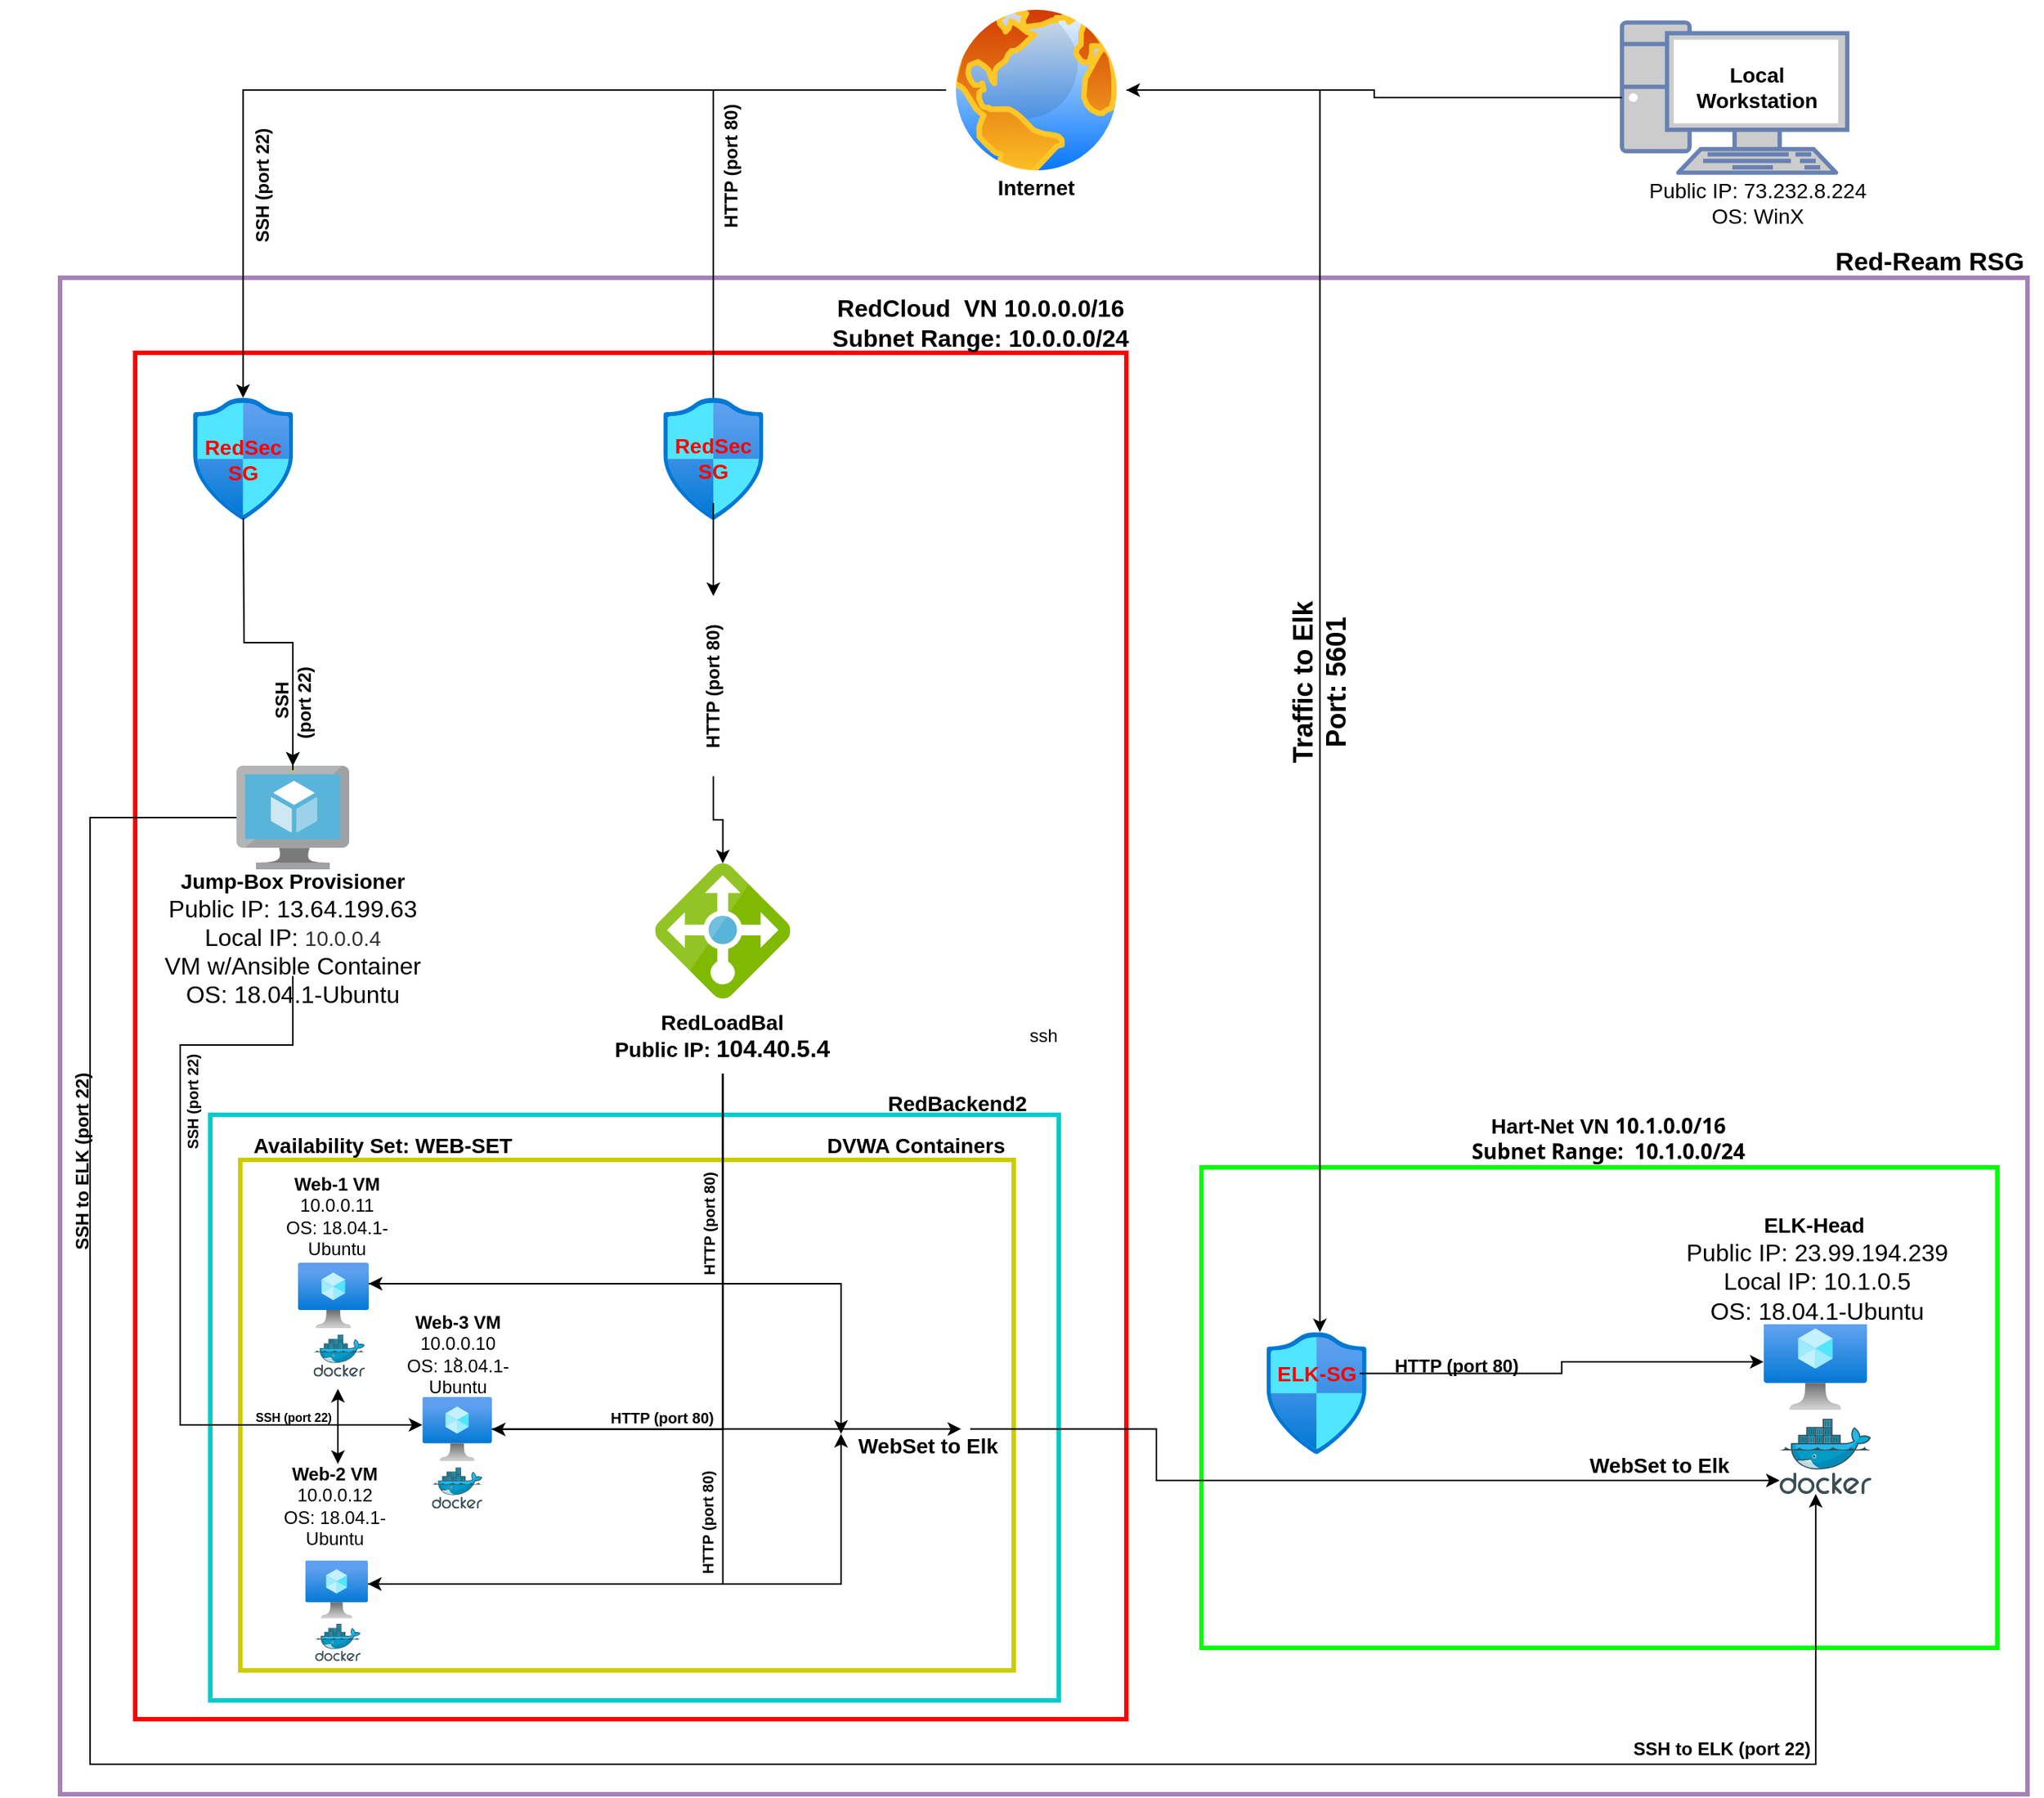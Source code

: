 <mxfile version="14.4.3" type="device"><diagram id="DOoQwO1xj8pVXRSFZuwf" name="Page-1"><mxGraphModel dx="1209" dy="627" grid="1" gridSize="10" guides="1" tooltips="1" connect="1" arrows="1" fold="1" page="1" pageScale="1" pageWidth="850" pageHeight="1100" math="0" shadow="0"><root><mxCell id="0"/><mxCell id="1" parent="0"/><mxCell id="IjSBgWSyNSszhUo6INS5-1" value="ssh" style="rounded=0;whiteSpace=wrap;html=1;fillColor=none;strokeColor=#A680B8;strokeWidth=3;" parent="1" vertex="1"><mxGeometry x="140" y="200" width="1310" height="1010" as="geometry"/></mxCell><mxCell id="IjSBgWSyNSszhUo6INS5-2" value="" style="rounded=0;whiteSpace=wrap;html=1;fillColor=none;strokeColor=#FF0000;strokeWidth=3;" parent="1" vertex="1"><mxGeometry x="190" y="250" width="660" height="910" as="geometry"/></mxCell><mxCell id="BYoWsbZ0JLzjnbYp8zpn-26" value="" style="rounded=0;whiteSpace=wrap;html=1;fillColor=none;strokeColor=#00CCCC;strokeWidth=3;" parent="1" vertex="1"><mxGeometry x="240" y="757.5" width="565" height="390" as="geometry"/></mxCell><mxCell id="BYoWsbZ0JLzjnbYp8zpn-49" value="" style="rounded=0;whiteSpace=wrap;html=1;fillColor=none;strokeColor=#CCCC00;strokeWidth=3;" parent="1" vertex="1"><mxGeometry x="260" y="787.5" width="515" height="340" as="geometry"/></mxCell><mxCell id="Sz56KbdWeMuLrCVz_roD-2" value="" style="rounded=0;whiteSpace=wrap;html=1;fillColor=none;strokeColor=#00FF00;strokeWidth=3;" parent="1" vertex="1"><mxGeometry x="900" y="792.5" width="530" height="320" as="geometry"/></mxCell><mxCell id="Sz56KbdWeMuLrCVz_roD-3" value="&lt;b style=&quot;font-size: 14px&quot;&gt;Hart-Net&amp;nbsp;&lt;/b&gt;&lt;b style=&quot;font-size: 14px&quot;&gt;VN &lt;font face=&quot;az_ea_font, Segoe UI, az_font, system-ui, -apple-system, BlinkMacSystemFont, Roboto, Oxygen, Ubuntu, Cantarell, Open Sans, Helvetica Neue, sans-serif&quot; style=&quot;font-size: 14px&quot;&gt;&lt;span style=&quot;background-color: rgb(255 , 255 , 255) ; font-size: 14px&quot;&gt;10.1.0.0/16&lt;br&gt;&lt;/span&gt;&lt;/font&gt;&lt;/b&gt;&lt;b style=&quot;font-size: 14px&quot;&gt;&lt;font face=&quot;az_ea_font, Segoe UI, az_font, system-ui, -apple-system, BlinkMacSystemFont, Roboto, Oxygen, Ubuntu, Cantarell, Open Sans, Helvetica Neue, sans-serif&quot; style=&quot;font-size: 14px&quot;&gt;&lt;span style=&quot;background-color: rgb(255 , 255 , 255) ; font-size: 14px&quot;&gt;Subnet Range:&amp;nbsp; 10.1.0.0/24&lt;/span&gt;&lt;/font&gt;&lt;/b&gt;&lt;b style=&quot;font-size: 14px&quot;&gt;&lt;br style=&quot;font-size: 14px&quot;&gt;&lt;/b&gt;" style="text;html=1;strokeColor=none;fillColor=none;align=center;verticalAlign=middle;whiteSpace=wrap;rounded=0;fontSize=14;" parent="1" vertex="1"><mxGeometry x="992" y="747.5" width="358" height="50" as="geometry"/></mxCell><mxCell id="IjSBgWSyNSszhUo6INS5-3" value="Red-Ream RSG" style="text;html=1;strokeColor=none;fillColor=none;align=center;verticalAlign=middle;whiteSpace=wrap;rounded=0;fontSize=17;fontStyle=1" parent="1" vertex="1"><mxGeometry x="1310" y="180" width="150" height="20" as="geometry"/></mxCell><mxCell id="IjSBgWSyNSszhUo6INS5-6" value="RedCloud&amp;nbsp; VN 10.0.0.0/16&lt;br style=&quot;font-size: 16px;&quot;&gt;Subnet Range: 10.0.0.0/24" style="text;html=1;strokeColor=none;fillColor=none;align=center;verticalAlign=middle;whiteSpace=wrap;rounded=0;fontSize=16;fontStyle=1" parent="1" vertex="1"><mxGeometry x="642.5" y="210" width="220" height="40" as="geometry"/></mxCell><mxCell id="IjSBgWSyNSszhUo6INS5-15" style="edgeStyle=orthogonalEdgeStyle;rounded=0;orthogonalLoop=1;jettySize=auto;html=1;fontSize=14;" parent="1" source="IjSBgWSyNSszhUo6INS5-12" target="IjSBgWSyNSszhUo6INS5-8" edge="1"><mxGeometry relative="1" as="geometry"><mxPoint x="650" y="190" as="targetPoint"/></mxGeometry></mxCell><mxCell id="Sz56KbdWeMuLrCVz_roD-10" style="edgeStyle=orthogonalEdgeStyle;rounded=0;orthogonalLoop=1;jettySize=auto;html=1;" parent="1" source="IjSBgWSyNSszhUo6INS5-12" target="Sz56KbdWeMuLrCVz_roD-9" edge="1"><mxGeometry relative="1" as="geometry"/></mxCell><mxCell id="q-Yv8kEIPbWHQzRfQvus-49" style="edgeStyle=orthogonalEdgeStyle;rounded=0;orthogonalLoop=1;jettySize=auto;html=1;fontSize=10;" parent="1" source="IjSBgWSyNSszhUo6INS5-12" target="BYoWsbZ0JLzjnbYp8zpn-39" edge="1"><mxGeometry relative="1" as="geometry"/></mxCell><mxCell id="IjSBgWSyNSszhUo6INS5-12" value="" style="aspect=fixed;perimeter=ellipsePerimeter;html=1;align=center;shadow=0;dashed=0;spacingTop=3;image;image=img/lib/active_directory/internet_globe.svg;fillColor=none;fontSize=14;" parent="1" vertex="1"><mxGeometry x="730" y="15" width="120" height="120" as="geometry"/></mxCell><mxCell id="BYoWsbZ0JLzjnbYp8zpn-5" value="Internet" style="text;html=1;strokeColor=none;fillColor=none;align=center;verticalAlign=middle;whiteSpace=wrap;rounded=0;fontStyle=1;fontSize=14;" parent="1" vertex="1"><mxGeometry x="735" y="130" width="110" height="20" as="geometry"/></mxCell><mxCell id="BYoWsbZ0JLzjnbYp8zpn-18" value="" style="group" parent="1" vertex="1" connectable="0"><mxGeometry x="530" y="590" width="150" height="140" as="geometry"/></mxCell><mxCell id="IjSBgWSyNSszhUo6INS5-16" value="" style="aspect=fixed;html=1;points=[];align=center;image;fontSize=12;image=img/lib/mscae/Load_Balancer_feature.svg;fillColor=none;" parent="BYoWsbZ0JLzjnbYp8zpn-18" vertex="1"><mxGeometry x="6.25" width="90" height="90" as="geometry"/></mxCell><mxCell id="IjSBgWSyNSszhUo6INS5-32" value="RedLoadBal&lt;br&gt;Public IP:&amp;nbsp;&lt;span style=&quot;font-family: &amp;#34;az_ea_font&amp;#34; , &amp;#34;segoe ui&amp;#34; , &amp;#34;az_font&amp;#34; , , , &amp;#34;blinkmacsystemfont&amp;#34; , &amp;#34;roboto&amp;#34; , &amp;#34;oxygen&amp;#34; , &amp;#34;ubuntu&amp;#34; , &amp;#34;cantarell&amp;#34; , &amp;#34;open sans&amp;#34; , &amp;#34;helvetica neue&amp;#34; , sans-serif ; font-size: 16px ; background-color: rgb(255 , 255 , 255)&quot;&gt;104.40.5.4&lt;/span&gt;" style="text;html=1;strokeColor=none;fillColor=none;align=center;verticalAlign=middle;whiteSpace=wrap;rounded=0;fontSize=14;fontStyle=1" parent="BYoWsbZ0JLzjnbYp8zpn-18" vertex="1"><mxGeometry x="-30.62" y="90" width="163.75" height="50" as="geometry"/></mxCell><mxCell id="BYoWsbZ0JLzjnbYp8zpn-19" value="&amp;nbsp;SSH (port 22)" style="text;html=1;strokeColor=none;fillColor=none;align=center;verticalAlign=middle;whiteSpace=wrap;rounded=0;rotation=-90;fontStyle=1" parent="1" vertex="1"><mxGeometry x="230" y="120" width="90" height="40" as="geometry"/></mxCell><mxCell id="BYoWsbZ0JLzjnbYp8zpn-23" value="" style="group" parent="1" vertex="1" connectable="0"><mxGeometry x="100" y="280" width="250" height="110" as="geometry"/></mxCell><mxCell id="BYoWsbZ0JLzjnbYp8zpn-6" value="" style="group" parent="BYoWsbZ0JLzjnbYp8zpn-23" vertex="1" connectable="0"><mxGeometry width="195.273" height="85.938" as="geometry"/></mxCell><mxCell id="IjSBgWSyNSszhUo6INS5-8" value="" style="aspect=fixed;html=1;points=[];align=center;image;fontSize=12;image=img/lib/azure2/networking/Network_Security_Groups.svg;fillColor=none;" parent="BYoWsbZ0JLzjnbYp8zpn-6" vertex="1"><mxGeometry x="128.42" width="66.852" height="81.17" as="geometry"/></mxCell><mxCell id="BYoWsbZ0JLzjnbYp8zpn-94" value="&lt;b&gt;&lt;font color=&quot;#ff0000&quot;&gt;RedSec SG&lt;/font&gt;&lt;/b&gt;" style="text;html=1;strokeColor=none;fillColor=none;align=center;verticalAlign=middle;whiteSpace=wrap;rounded=0;fontSize=14;container=1;" parent="BYoWsbZ0JLzjnbYp8zpn-6" vertex="1"><mxGeometry x="132.98" y="11" width="57.73" height="60" as="geometry"><mxRectangle x="90" y="71.43" width="130" height="20" as="alternateBounds"/></mxGeometry></mxCell><mxCell id="BYoWsbZ0JLzjnbYp8zpn-27" value="&lt;b style=&quot;font-size: 14px&quot;&gt;RedBackend2&lt;/b&gt;" style="text;html=1;strokeColor=none;fillColor=none;align=center;verticalAlign=middle;whiteSpace=wrap;rounded=0;fontSize=14;" parent="1" vertex="1"><mxGeometry x="670" y="730" width="135" height="40" as="geometry"/></mxCell><mxCell id="BYoWsbZ0JLzjnbYp8zpn-30" value="" style="group" parent="1" vertex="1" connectable="0"><mxGeometry x="190" y="525" width="210" height="140" as="geometry"/></mxCell><mxCell id="IjSBgWSyNSszhUo6INS5-19" value="" style="aspect=fixed;html=1;points=[];align=center;image;fontSize=12;image=img/lib/mscae/Virtual_Machine.svg;fillColor=none;" parent="BYoWsbZ0JLzjnbYp8zpn-30" vertex="1"><mxGeometry x="67.5" width="75" height="69" as="geometry"/></mxCell><mxCell id="IjSBgWSyNSszhUo6INS5-33" value="Jump-Box Provisioner&lt;br&gt;&lt;span style=&quot;font-weight: normal ; font-size: 16px ; background-color: rgb(255 , 255 , 255)&quot;&gt;Public IP: 13.64.199.63&lt;br&gt;Local IP:&amp;nbsp;&lt;/span&gt;&lt;span style=&quot;font-weight: normal ; color: rgb(50 , 49 , 48) ; background-color: rgb(255 , 255 , 255)&quot;&gt;&lt;font style=&quot;font-size: 14px&quot;&gt;10.0.0.4&lt;br&gt;&lt;/font&gt;&lt;/span&gt;&lt;span style=&quot;background-color: rgb(255 , 255 , 255)&quot;&gt;&lt;span style=&quot;font-weight: normal&quot;&gt;&lt;span style=&quot;font-size: 16px&quot;&gt;VM w/Ansible Container&lt;/span&gt;&lt;br&gt;&lt;span style=&quot;font-size: 16px&quot;&gt;OS: 18.04.1-Ubuntu&lt;/span&gt;&lt;/span&gt;&lt;br&gt;&lt;/span&gt;" style="text;html=1;strokeColor=none;fillColor=none;align=center;verticalAlign=middle;whiteSpace=wrap;rounded=0;fontSize=14;fontStyle=1" parent="BYoWsbZ0JLzjnbYp8zpn-30" vertex="1"><mxGeometry y="90" width="210" height="50" as="geometry"/></mxCell><mxCell id="BYoWsbZ0JLzjnbYp8zpn-31" style="edgeStyle=orthogonalEdgeStyle;rounded=0;orthogonalLoop=1;jettySize=auto;html=1;" parent="1" source="BYoWsbZ0JLzjnbYp8zpn-32" target="IjSBgWSyNSszhUo6INS5-19" edge="1"><mxGeometry relative="1" as="geometry"/></mxCell><mxCell id="BYoWsbZ0JLzjnbYp8zpn-33" value="" style="group;fontSize=14;" parent="1" vertex="1" connectable="0"><mxGeometry x="1180" y="30" width="150" height="100" as="geometry"/></mxCell><mxCell id="BYoWsbZ0JLzjnbYp8zpn-1" value="" style="fontColor=#0066CC;verticalAlign=top;verticalLabelPosition=bottom;labelPosition=center;align=center;html=1;outlineConnect=0;fillColor=#CCCCCC;strokeColor=#6881B3;gradientColor=none;gradientDirection=north;strokeWidth=2;shape=mxgraph.networks.pc;" parent="BYoWsbZ0JLzjnbYp8zpn-33" vertex="1"><mxGeometry width="150" height="100" as="geometry"/></mxCell><mxCell id="BYoWsbZ0JLzjnbYp8zpn-3" value="Local Workstation" style="text;html=1;strokeColor=none;fillColor=none;align=center;verticalAlign=middle;whiteSpace=wrap;rounded=0;fontStyle=1;fontSize=14;" parent="BYoWsbZ0JLzjnbYp8zpn-33" vertex="1"><mxGeometry x="30" y="14.286" width="120" height="57.143" as="geometry"/></mxCell><mxCell id="BYoWsbZ0JLzjnbYp8zpn-34" style="edgeStyle=orthogonalEdgeStyle;rounded=0;orthogonalLoop=1;jettySize=auto;html=1;entryX=1;entryY=0.5;entryDx=0;entryDy=0;" parent="1" source="BYoWsbZ0JLzjnbYp8zpn-1" target="IjSBgWSyNSszhUo6INS5-12" edge="1"><mxGeometry relative="1" as="geometry"/></mxCell><mxCell id="q-Yv8kEIPbWHQzRfQvus-2" value="&lt;span style=&quot;font-size: 14px;&quot;&gt;Public IP: 73.232.8.224&lt;br style=&quot;font-size: 14px;&quot;&gt;OS: WinX&lt;/span&gt;" style="edgeLabel;html=1;align=center;verticalAlign=middle;resizable=0;points=[];labelBackgroundColor=none;fontStyle=0;fontSize=14;" parent="BYoWsbZ0JLzjnbYp8zpn-34" vertex="1" connectable="0"><mxGeometry x="-0.433" y="5" relative="1" as="geometry"><mxPoint x="185.17" y="64.97" as="offset"/></mxGeometry></mxCell><mxCell id="q-Yv8kEIPbWHQzRfQvus-3" value="Traffic to Elk&lt;br style=&quot;font-size: 18px&quot;&gt;Port: 5601" style="edgeLabel;html=1;align=center;verticalAlign=middle;resizable=0;points=[];labelBackgroundColor=none;fontStyle=1;fontSize=18;rotation=-90;" parent="BYoWsbZ0JLzjnbYp8zpn-34" vertex="1" connectable="0"><mxGeometry x="-0.433" y="5" relative="1" as="geometry"><mxPoint x="-106.29" y="385" as="offset"/></mxGeometry></mxCell><mxCell id="BYoWsbZ0JLzjnbYp8zpn-36" value="" style="group" parent="1" vertex="1" connectable="0"><mxGeometry x="413.13" y="280" width="250" height="110" as="geometry"/></mxCell><mxCell id="BYoWsbZ0JLzjnbYp8zpn-37" value="" style="group" parent="BYoWsbZ0JLzjnbYp8zpn-36" vertex="1" connectable="0"><mxGeometry width="195.273" height="85.938" as="geometry"/></mxCell><mxCell id="BYoWsbZ0JLzjnbYp8zpn-38" value="" style="aspect=fixed;html=1;points=[];align=center;image;fontSize=12;image=img/lib/azure2/networking/Network_Security_Groups.svg;fillColor=none;" parent="BYoWsbZ0JLzjnbYp8zpn-37" vertex="1"><mxGeometry x="128.42" width="66.852" height="81.17" as="geometry"/></mxCell><mxCell id="BYoWsbZ0JLzjnbYp8zpn-39" value="&lt;b&gt;&lt;font color=&quot;#ff0000&quot;&gt;RedSec SG&lt;/font&gt;&lt;/b&gt;" style="text;html=1;strokeColor=none;fillColor=none;align=center;verticalAlign=middle;whiteSpace=wrap;rounded=0;fontSize=14;container=1;" parent="BYoWsbZ0JLzjnbYp8zpn-37" vertex="1"><mxGeometry x="132.98" y="10" width="57.73" height="60" as="geometry"><mxRectangle x="90" y="71.43" width="130" height="20" as="alternateBounds"/></mxGeometry></mxCell><mxCell id="BYoWsbZ0JLzjnbYp8zpn-47" value="HTTP (port 80)" style="text;html=1;strokeColor=none;fillColor=none;align=center;verticalAlign=middle;whiteSpace=wrap;rounded=0;fontStyle=1;rotation=-90;fontSize=12;" parent="1" vertex="1"><mxGeometry x="527.5" y="111" width="119" height="30" as="geometry"/></mxCell><mxCell id="BYoWsbZ0JLzjnbYp8zpn-50" value="&lt;b style=&quot;font-size: 14px;&quot;&gt;Availability Set: WEB-SET&lt;br style=&quot;font-size: 14px;&quot;&gt;&lt;/b&gt;" style="text;html=1;strokeColor=none;fillColor=none;align=center;verticalAlign=middle;whiteSpace=wrap;rounded=0;fontSize=14;" parent="1" vertex="1"><mxGeometry x="260" y="757.5" width="190" height="40" as="geometry"/></mxCell><mxCell id="BYoWsbZ0JLzjnbYp8zpn-72" value="&lt;font style=&quot;font-size: 8px&quot;&gt;&amp;nbsp;SSH (port 22)&lt;/font&gt;" style="text;html=1;strokeColor=none;fillColor=none;align=center;verticalAlign=middle;whiteSpace=wrap;rounded=0;rotation=0;fontStyle=1" parent="1" vertex="1"><mxGeometry x="267.31" y="946.25" width="55.38" height="22.5" as="geometry"/></mxCell><mxCell id="BYoWsbZ0JLzjnbYp8zpn-85" value="HTTP (port 80)" style="text;html=1;strokeColor=none;fillColor=none;align=center;verticalAlign=middle;whiteSpace=wrap;rounded=0;fontStyle=1;rotation=-90;fontSize=10;" parent="1" vertex="1"><mxGeometry x="523" y="1019" width="95.74" height="20" as="geometry"/></mxCell><mxCell id="BYoWsbZ0JLzjnbYp8zpn-32" value="&amp;nbsp;SSH (port 22)" style="text;html=1;strokeColor=none;fillColor=none;align=center;verticalAlign=middle;whiteSpace=wrap;rounded=0;rotation=-90;fontStyle=1" parent="1" vertex="1"><mxGeometry x="270" y="462.97" width="50" height="40" as="geometry"/></mxCell><mxCell id="BYoWsbZ0JLzjnbYp8zpn-95" value="&amp;nbsp;SSH (port 22)" style="text;html=1;strokeColor=none;fillColor=none;align=center;verticalAlign=middle;whiteSpace=wrap;rounded=0;rotation=-90;fontStyle=1;fontSize=10;" parent="1" vertex="1"><mxGeometry x="178" y="730" width="100" height="40" as="geometry"/></mxCell><mxCell id="Sz56KbdWeMuLrCVz_roD-17" value="" style="group" parent="1" vertex="1" connectable="0"><mxGeometry x="1210" y="830" width="200" height="190" as="geometry"/></mxCell><mxCell id="Sz56KbdWeMuLrCVz_roD-11" value="" style="group" parent="Sz56KbdWeMuLrCVz_roD-17" vertex="1" connectable="0"><mxGeometry x="49" y="30" width="102.43" height="160" as="geometry"/></mxCell><mxCell id="Sz56KbdWeMuLrCVz_roD-13" value="" style="aspect=fixed;html=1;points=[];align=center;image;fontSize=12;image=img/lib/azure2/compute/Virtual_Machine.svg;fillColor=none;" parent="Sz56KbdWeMuLrCVz_roD-11" vertex="1"><mxGeometry x="15.26" y="30" width="69" height="64" as="geometry"/></mxCell><mxCell id="Sz56KbdWeMuLrCVz_roD-14" value="&lt;b&gt;ELK-Head&amp;nbsp;&lt;br&gt;&lt;/b&gt;&lt;span style=&quot;background-color: rgb(255 , 255 , 255)&quot;&gt;&lt;span style=&quot;font-size: 16px&quot;&gt;Public IP: 23.99.194.239&lt;/span&gt;&lt;br&gt;&lt;span style=&quot;font-size: 16px&quot;&gt;Local IP: 10.1.0.5&lt;/span&gt;&lt;br&gt;&lt;span style=&quot;font-size: 16px&quot;&gt;OS: 18.04.1-Ubuntu&lt;/span&gt;&lt;br&gt;&lt;/span&gt;" style="text;html=1;strokeColor=none;fillColor=none;align=center;verticalAlign=middle;whiteSpace=wrap;rounded=0;fontSize=14;" parent="Sz56KbdWeMuLrCVz_roD-17" vertex="1"><mxGeometry y="-10" width="200" height="80" as="geometry"/></mxCell><mxCell id="Sz56KbdWeMuLrCVz_roD-19" value="HTTP (port 80)" style="text;html=1;strokeColor=none;fillColor=none;align=center;verticalAlign=middle;whiteSpace=wrap;rounded=0;fontStyle=1;rotation=0;" parent="1" vertex="1"><mxGeometry x="1010" y="910" width="120" height="30" as="geometry"/></mxCell><mxCell id="Sz56KbdWeMuLrCVz_roD-15" value="" style="aspect=fixed;html=1;points=[];align=center;image;fontSize=12;image=img/lib/mscae/Docker.svg;fillColor=none;" parent="1" vertex="1"><mxGeometry x="1285" y="960" width="60.98" height="50" as="geometry"/></mxCell><mxCell id="q-Yv8kEIPbWHQzRfQvus-10" style="edgeStyle=orthogonalEdgeStyle;rounded=0;orthogonalLoop=1;jettySize=auto;html=1;fontSize=12;" parent="1" target="IjSBgWSyNSszhUo6INS5-19" edge="1"><mxGeometry relative="1" as="geometry"><mxPoint x="262" y="360" as="sourcePoint"/></mxGeometry></mxCell><mxCell id="q-Yv8kEIPbWHQzRfQvus-12" value="WebSet to Elk" style="text;html=1;strokeColor=none;fillColor=none;align=center;verticalAlign=middle;whiteSpace=wrap;rounded=0;labelBackgroundColor=none;fontSize=14;rotation=0;fontStyle=1" parent="1" vertex="1"><mxGeometry x="1150" y="981" width="110" height="20" as="geometry"/></mxCell><mxCell id="q-Yv8kEIPbWHQzRfQvus-30" value="" style="group" parent="1" vertex="1" connectable="0"><mxGeometry x="280" y="820" width="112.43" height="124.86" as="geometry"/></mxCell><mxCell id="BYoWsbZ0JLzjnbYp8zpn-61" value="" style="group" parent="q-Yv8kEIPbWHQzRfQvus-30" vertex="1" connectable="0"><mxGeometry y="15.394" width="112.43" height="109.466" as="geometry"/></mxCell><mxCell id="BYoWsbZ0JLzjnbYp8zpn-17" value="" style="group" parent="BYoWsbZ0JLzjnbYp8zpn-61" vertex="1" connectable="0"><mxGeometry y="6.842" width="112.43" height="102.625" as="geometry"/></mxCell><mxCell id="IjSBgWSyNSszhUo6INS5-9" value="" style="aspect=fixed;html=1;points=[];align=center;image;fontSize=12;image=img/lib/azure2/compute/Virtual_Machine.svg;fillColor=none;" parent="BYoWsbZ0JLzjnbYp8zpn-17" vertex="1"><mxGeometry x="18.341" y="13.683" width="47.206" height="43.785" as="geometry"/></mxCell><mxCell id="BYoWsbZ0JLzjnbYp8zpn-54" value="" style="aspect=fixed;html=1;points=[];align=center;image;fontSize=12;image=img/lib/mscae/Docker.svg;fillColor=none;" parent="BYoWsbZ0JLzjnbYp8zpn-61" vertex="1"><mxGeometry x="28.769" y="68.416" width="34.207" height="28.05" as="geometry"/></mxCell><mxCell id="IjSBgWSyNSszhUo6INS5-42" value="&lt;b style=&quot;font-size: 12px&quot;&gt;Web-1 VM&lt;/b&gt;&lt;br style=&quot;font-size: 12px&quot;&gt;10.0.0.11&lt;br&gt;OS:&amp;nbsp;18.04.1-Ubuntu" style="text;html=1;strokeColor=none;fillColor=none;align=center;verticalAlign=middle;whiteSpace=wrap;rounded=0;fontSize=12;" parent="q-Yv8kEIPbWHQzRfQvus-30" vertex="1"><mxGeometry x="11.975" width="64.859" height="10.977" as="geometry"/></mxCell><mxCell id="q-Yv8kEIPbWHQzRfQvus-31" value="" style="group" parent="1" vertex="1" connectable="0"><mxGeometry x="294" y="1030" width="61.97" height="102.85" as="geometry"/></mxCell><mxCell id="BYoWsbZ0JLzjnbYp8zpn-58" value="" style="group" parent="q-Yv8kEIPbWHQzRfQvus-31" vertex="1" connectable="0"><mxGeometry y="6.05" width="61.97" height="96.8" as="geometry"/></mxCell><mxCell id="BYoWsbZ0JLzjnbYp8zpn-14" value="" style="group" parent="BYoWsbZ0JLzjnbYp8zpn-58" vertex="1" connectable="0"><mxGeometry y="6.05" width="61.97" height="90.75" as="geometry"/></mxCell><mxCell id="IjSBgWSyNSszhUo6INS5-23" value="" style="aspect=fixed;html=1;points=[];align=center;image;fontSize=12;image=img/lib/azure2/compute/Virtual_Machine.svg;fillColor=none;" parent="BYoWsbZ0JLzjnbYp8zpn-14" vertex="1"><mxGeometry x="9.232" y="12.1" width="41.743" height="38.719" as="geometry"/></mxCell><mxCell id="BYoWsbZ0JLzjnbYp8zpn-56" value="" style="aspect=fixed;html=1;points=[];align=center;image;fontSize=12;image=img/lib/mscae/Docker.svg;fillColor=none;" parent="BYoWsbZ0JLzjnbYp8zpn-58" vertex="1"><mxGeometry x="15.857" y="60.5" width="30.249" height="24.804" as="geometry"/></mxCell><mxCell id="IjSBgWSyNSszhUo6INS5-46" value="&lt;b style=&quot;font-size: 12px&quot;&gt;Web-2&amp;nbsp;VM&lt;br style=&quot;font-size: 12px&quot;&gt;&lt;/b&gt;10.0.0.12&lt;br style=&quot;font-size: 12px&quot;&gt;OS:&amp;nbsp;18.04.1-Ubuntu" style="text;html=1;strokeColor=none;fillColor=none;align=center;verticalAlign=middle;whiteSpace=wrap;rounded=0;fontSize=12;" parent="q-Yv8kEIPbWHQzRfQvus-31" vertex="1"><mxGeometry x="4.495" y="-35.774" width="49.664" height="47.877" as="geometry"/></mxCell><mxCell id="q-Yv8kEIPbWHQzRfQvus-32" value="`" style="group" parent="1" vertex="1" connectable="0"><mxGeometry x="370" y="910" width="68.75" height="122.5" as="geometry"/></mxCell><mxCell id="BYoWsbZ0JLzjnbYp8zpn-60" value="" style="group" parent="q-Yv8kEIPbWHQzRfQvus-32" vertex="1" connectable="0"><mxGeometry y="15.103" width="68.75" height="107.397" as="geometry"/></mxCell><mxCell id="BYoWsbZ0JLzjnbYp8zpn-59" value="" style="group" parent="BYoWsbZ0JLzjnbYp8zpn-60" vertex="1" connectable="0"><mxGeometry y="6.712" width="68.75" height="100.685" as="geometry"/></mxCell><mxCell id="BYoWsbZ0JLzjnbYp8zpn-8" value="" style="group" parent="BYoWsbZ0JLzjnbYp8zpn-59" vertex="1" connectable="0"><mxGeometry width="68.75" height="100.685" as="geometry"/></mxCell><mxCell id="IjSBgWSyNSszhUo6INS5-10" value="" style="aspect=fixed;html=1;points=[];align=center;image;fontSize=12;image=img/lib/azure2/compute/Virtual_Machine.svg;fillColor=none;" parent="BYoWsbZ0JLzjnbYp8zpn-8" vertex="1"><mxGeometry x="11.222" y="13.425" width="46.312" height="42.956" as="geometry"/></mxCell><mxCell id="BYoWsbZ0JLzjnbYp8zpn-57" value="" style="aspect=fixed;html=1;points=[];align=center;image;fontSize=12;image=img/lib/mscae/Docker.svg;fillColor=none;" parent="BYoWsbZ0JLzjnbYp8zpn-59" vertex="1"><mxGeometry x="17.599" y="60.411" width="33.56" height="27.519" as="geometry"/></mxCell><mxCell id="IjSBgWSyNSszhUo6INS5-47" value="&lt;b style=&quot;font-size: 12px&quot;&gt;Web-3&amp;nbsp;VM&lt;br style=&quot;font-size: 12px&quot;&gt;&lt;/b&gt;10.0.0.10&lt;br style=&quot;font-size: 12px&quot;&gt;OS:&amp;nbsp;18.04.1-Ubuntu" style="text;html=1;strokeColor=none;fillColor=none;align=center;verticalAlign=middle;whiteSpace=wrap;rounded=0;fontSize=12;" parent="q-Yv8kEIPbWHQzRfQvus-32" vertex="1"><mxGeometry x="7.53" y="-20" width="53.7" height="53.56" as="geometry"/></mxCell><mxCell id="q-Yv8kEIPbWHQzRfQvus-37" style="edgeStyle=orthogonalEdgeStyle;rounded=0;orthogonalLoop=1;jettySize=auto;html=1;fontSize=12;" parent="1" source="IjSBgWSyNSszhUo6INS5-33" target="IjSBgWSyNSszhUo6INS5-10" edge="1"><mxGeometry relative="1" as="geometry"><Array as="points"><mxPoint x="295" y="711"/><mxPoint x="220" y="711"/><mxPoint x="220" y="964"/></Array></mxGeometry></mxCell><mxCell id="q-Yv8kEIPbWHQzRfQvus-41" value="" style="endArrow=classic;startArrow=classic;html=1;fontSize=12;" parent="1" edge="1"><mxGeometry width="50" height="50" relative="1" as="geometry"><mxPoint x="325" y="990" as="sourcePoint"/><mxPoint x="325" y="940" as="targetPoint"/></mxGeometry></mxCell><mxCell id="q-Yv8kEIPbWHQzRfQvus-51" style="edgeStyle=orthogonalEdgeStyle;rounded=0;orthogonalLoop=1;jettySize=auto;html=1;fontSize=10;" parent="1" source="BYoWsbZ0JLzjnbYp8zpn-48" target="IjSBgWSyNSszhUo6INS5-16" edge="1"><mxGeometry relative="1" as="geometry"/></mxCell><mxCell id="BYoWsbZ0JLzjnbYp8zpn-48" value="HTTP (port 80)" style="text;html=1;strokeColor=none;fillColor=none;align=center;verticalAlign=middle;whiteSpace=wrap;rounded=0;fontStyle=1;rotation=-90;fontSize=12;" parent="1" vertex="1"><mxGeometry x="514.98" y="457" width="120" height="30" as="geometry"/></mxCell><mxCell id="q-Yv8kEIPbWHQzRfQvus-52" style="edgeStyle=orthogonalEdgeStyle;rounded=0;orthogonalLoop=1;jettySize=auto;html=1;fontSize=10;" parent="1" source="BYoWsbZ0JLzjnbYp8zpn-39" target="BYoWsbZ0JLzjnbYp8zpn-48" edge="1"><mxGeometry relative="1" as="geometry"><mxPoint x="575" y="350" as="sourcePoint"/><mxPoint x="581.3" y="590" as="targetPoint"/></mxGeometry></mxCell><mxCell id="q-Yv8kEIPbWHQzRfQvus-54" style="edgeStyle=orthogonalEdgeStyle;rounded=0;orthogonalLoop=1;jettySize=auto;html=1;fontSize=10;" parent="1" source="IjSBgWSyNSszhUo6INS5-32" target="IjSBgWSyNSszhUo6INS5-10" edge="1"><mxGeometry relative="1" as="geometry"><Array as="points"><mxPoint x="581" y="967"/></Array></mxGeometry></mxCell><mxCell id="q-Yv8kEIPbWHQzRfQvus-57" style="edgeStyle=orthogonalEdgeStyle;rounded=0;orthogonalLoop=1;jettySize=auto;html=1;fontSize=10;" parent="1" source="IjSBgWSyNSszhUo6INS5-32" target="IjSBgWSyNSszhUo6INS5-9" edge="1"><mxGeometry relative="1" as="geometry"><Array as="points"><mxPoint x="581" y="870"/></Array></mxGeometry></mxCell><mxCell id="q-Yv8kEIPbWHQzRfQvus-58" style="edgeStyle=orthogonalEdgeStyle;rounded=0;orthogonalLoop=1;jettySize=auto;html=1;fontSize=10;" parent="1" source="IjSBgWSyNSszhUo6INS5-32" target="IjSBgWSyNSszhUo6INS5-23" edge="1"><mxGeometry relative="1" as="geometry"><Array as="points"><mxPoint x="581" y="1070"/></Array></mxGeometry></mxCell><mxCell id="q-Yv8kEIPbWHQzRfQvus-61" value="HTTP (port 80)" style="text;html=1;strokeColor=none;fillColor=none;align=center;verticalAlign=middle;whiteSpace=wrap;rounded=0;fontStyle=1;rotation=-90;fontSize=10;" parent="1" vertex="1"><mxGeometry x="534" y="820" width="75.74" height="20" as="geometry"/></mxCell><mxCell id="q-Yv8kEIPbWHQzRfQvus-62" value="HTTP (port 80)" style="text;html=1;strokeColor=none;fillColor=none;align=center;verticalAlign=middle;whiteSpace=wrap;rounded=0;fontStyle=1;rotation=0;fontSize=10;" parent="1" vertex="1"><mxGeometry x="503" y="949.25" width="75.74" height="20" as="geometry"/></mxCell><mxCell id="Sz56KbdWeMuLrCVz_roD-9" value="&lt;b&gt;&lt;font color=&quot;#ff0000&quot;&gt;ELK-SG&lt;/font&gt;&lt;/b&gt;" style="text;html=1;strokeColor=none;fillColor=none;align=center;verticalAlign=middle;whiteSpace=wrap;rounded=0;fontSize=14;container=1;" parent="1" vertex="1"><mxGeometry x="947.71" y="902.26" width="62.293" height="85.938" as="geometry"><mxRectangle x="90" y="71.43" width="130" height="20" as="alternateBounds"/></mxGeometry></mxCell><mxCell id="q-Yv8kEIPbWHQzRfQvus-63" value="" style="group;container=1;" parent="Sz56KbdWeMuLrCVz_roD-9" vertex="1" connectable="0"><mxGeometry x="-132.98" width="195.273" height="85.938" as="geometry"/></mxCell><mxCell id="q-Yv8kEIPbWHQzRfQvus-64" value="" style="aspect=fixed;html=1;points=[];align=center;image;fontSize=12;image=img/lib/azure2/networking/Network_Security_Groups.svg;fillColor=none;" parent="q-Yv8kEIPbWHQzRfQvus-63" vertex="1"><mxGeometry x="128.42" width="66.852" height="81.17" as="geometry"/></mxCell><mxCell id="q-Yv8kEIPbWHQzRfQvus-65" value="&lt;b&gt;&lt;font color=&quot;#ff0000&quot;&gt;ELK-SG&lt;/font&gt;&lt;/b&gt;" style="text;html=1;strokeColor=none;fillColor=none;align=center;verticalAlign=middle;whiteSpace=wrap;rounded=0;fontSize=14;container=1;" parent="q-Yv8kEIPbWHQzRfQvus-63" vertex="1"><mxGeometry x="132.98" y="-2.56" width="57.73" height="60" as="geometry"><mxRectangle x="90" y="71.43" width="130" height="20" as="alternateBounds"/></mxGeometry></mxCell><mxCell id="q-Yv8kEIPbWHQzRfQvus-68" style="edgeStyle=orthogonalEdgeStyle;rounded=0;orthogonalLoop=1;jettySize=auto;html=1;fontSize=15;" parent="1" source="q-Yv8kEIPbWHQzRfQvus-65" target="Sz56KbdWeMuLrCVz_roD-13" edge="1"><mxGeometry relative="1" as="geometry"/></mxCell><mxCell id="q-Yv8kEIPbWHQzRfQvus-69" value="&amp;nbsp;SSH to ELK&amp;nbsp;(port 22)" style="text;html=1;strokeColor=none;fillColor=none;align=center;verticalAlign=middle;whiteSpace=wrap;rounded=0;rotation=-90;fontStyle=1" parent="1" vertex="1"><mxGeometry x="90" y="770" width="130" height="40" as="geometry"/></mxCell><mxCell id="q-Yv8kEIPbWHQzRfQvus-72" style="edgeStyle=orthogonalEdgeStyle;rounded=0;orthogonalLoop=1;jettySize=auto;html=1;fontSize=15;" parent="1" source="IjSBgWSyNSszhUo6INS5-19" edge="1"><mxGeometry relative="1" as="geometry"><mxPoint x="1309" y="1010" as="targetPoint"/><Array as="points"><mxPoint x="160" y="560"/><mxPoint x="160" y="1190"/><mxPoint x="1309" y="1190"/></Array></mxGeometry></mxCell><mxCell id="q-Yv8kEIPbWHQzRfQvus-73" value="&amp;nbsp;SSH to ELK&amp;nbsp;(port 22)" style="text;html=1;strokeColor=none;fillColor=none;align=center;verticalAlign=middle;whiteSpace=wrap;rounded=0;rotation=0;fontStyle=1" parent="1" vertex="1"><mxGeometry x="1180" y="1160" width="130" height="40" as="geometry"/></mxCell><mxCell id="q-Yv8kEIPbWHQzRfQvus-76" style="edgeStyle=orthogonalEdgeStyle;rounded=0;orthogonalLoop=1;jettySize=auto;html=1;fontSize=14;" parent="1" target="Sz56KbdWeMuLrCVz_roD-15" edge="1"><mxGeometry relative="1" as="geometry"><mxPoint x="746" y="966.72" as="sourcePoint"/><Array as="points"><mxPoint x="870" y="967"/><mxPoint x="870" y="1001"/></Array></mxGeometry></mxCell><mxCell id="q-Yv8kEIPbWHQzRfQvus-77" style="edgeStyle=orthogonalEdgeStyle;rounded=0;orthogonalLoop=1;jettySize=auto;html=1;fontSize=14;" parent="1" source="IjSBgWSyNSszhUo6INS5-9" edge="1"><mxGeometry relative="1" as="geometry"><mxPoint x="660" y="970" as="targetPoint"/><Array as="points"><mxPoint x="660" y="870"/></Array></mxGeometry></mxCell><mxCell id="q-Yv8kEIPbWHQzRfQvus-78" style="edgeStyle=orthogonalEdgeStyle;rounded=0;orthogonalLoop=1;jettySize=auto;html=1;fontSize=14;" parent="1" source="IjSBgWSyNSszhUo6INS5-23" edge="1"><mxGeometry relative="1" as="geometry"><mxPoint x="660" y="970" as="targetPoint"/><Array as="points"><mxPoint x="660" y="1070"/></Array></mxGeometry></mxCell><mxCell id="q-Yv8kEIPbWHQzRfQvus-84" style="edgeStyle=orthogonalEdgeStyle;rounded=0;orthogonalLoop=1;jettySize=auto;html=1;fontSize=14;" parent="1" source="IjSBgWSyNSszhUo6INS5-10" edge="1"><mxGeometry relative="1" as="geometry"><mxPoint x="427.534" y="966.72" as="sourcePoint"/><mxPoint x="740" y="966.718" as="targetPoint"/><Array as="points"/></mxGeometry></mxCell><mxCell id="q-Yv8kEIPbWHQzRfQvus-88" value="WebSet to Elk" style="text;html=1;strokeColor=none;fillColor=none;align=center;verticalAlign=middle;whiteSpace=wrap;rounded=0;labelBackgroundColor=none;fontSize=14;rotation=0;fontStyle=1" parent="1" vertex="1"><mxGeometry x="663.13" y="968.2" width="110" height="20" as="geometry"/></mxCell><mxCell id="q-Yv8kEIPbWHQzRfQvus-90" value="&lt;b style=&quot;font-size: 14px;&quot;&gt;DVWA Containers&lt;br style=&quot;font-size: 14px;&quot;&gt;&lt;/b&gt;" style="text;html=1;strokeColor=none;fillColor=none;align=center;verticalAlign=middle;whiteSpace=wrap;rounded=0;fontSize=14;" parent="1" vertex="1"><mxGeometry x="634.98" y="757.5" width="150" height="40" as="geometry"/></mxCell></root></mxGraphModel></diagram></mxfile>